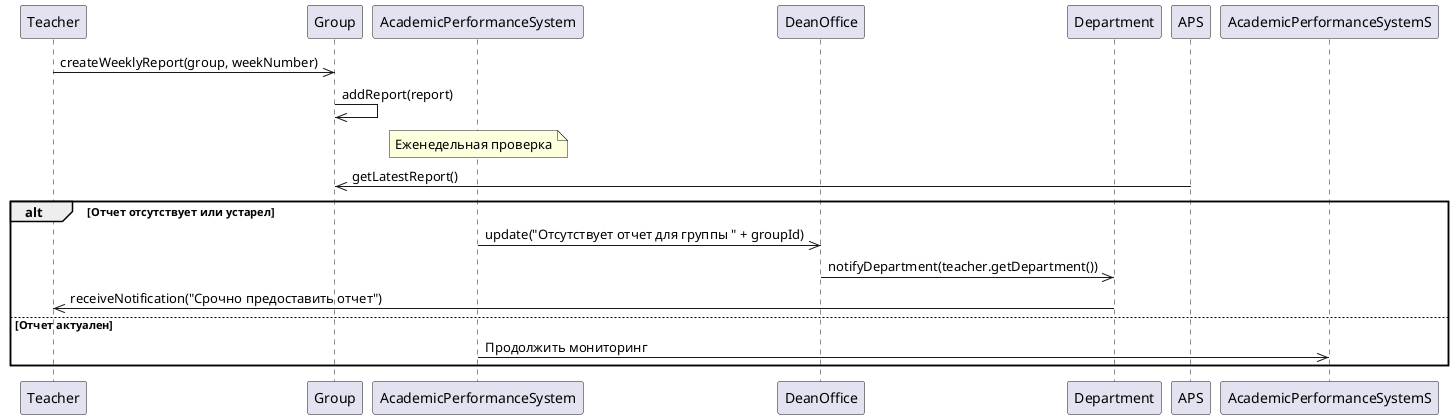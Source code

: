 @startuml
    participant Teacher
    participant Group
    participant AcademicPerformanceSystem
    participant DeanOffice
    participant Department

    Teacher ->>Group: createWeeklyReport(group, weekNumber)
    Group->>Group: addReport(report)

    Note over AcademicPerformanceSystem: Еженедельная проверка
    APS->>Group: getLatestReport()
    alt Отчет отсутствует или устарел
        AcademicPerformanceSystem->>DeanOffice: update("Отсутствует отчет для группы " + groupId)
        DeanOffice->>Department: notifyDepartment(teacher.getDepartment())
        Department->>Teacher: receiveNotification("Срочно предоставить отчет")
    else Отчет актуален
        AcademicPerformanceSystem->>AcademicPerformanceSystemS: Продолжить мониторинг
    end

@enduml